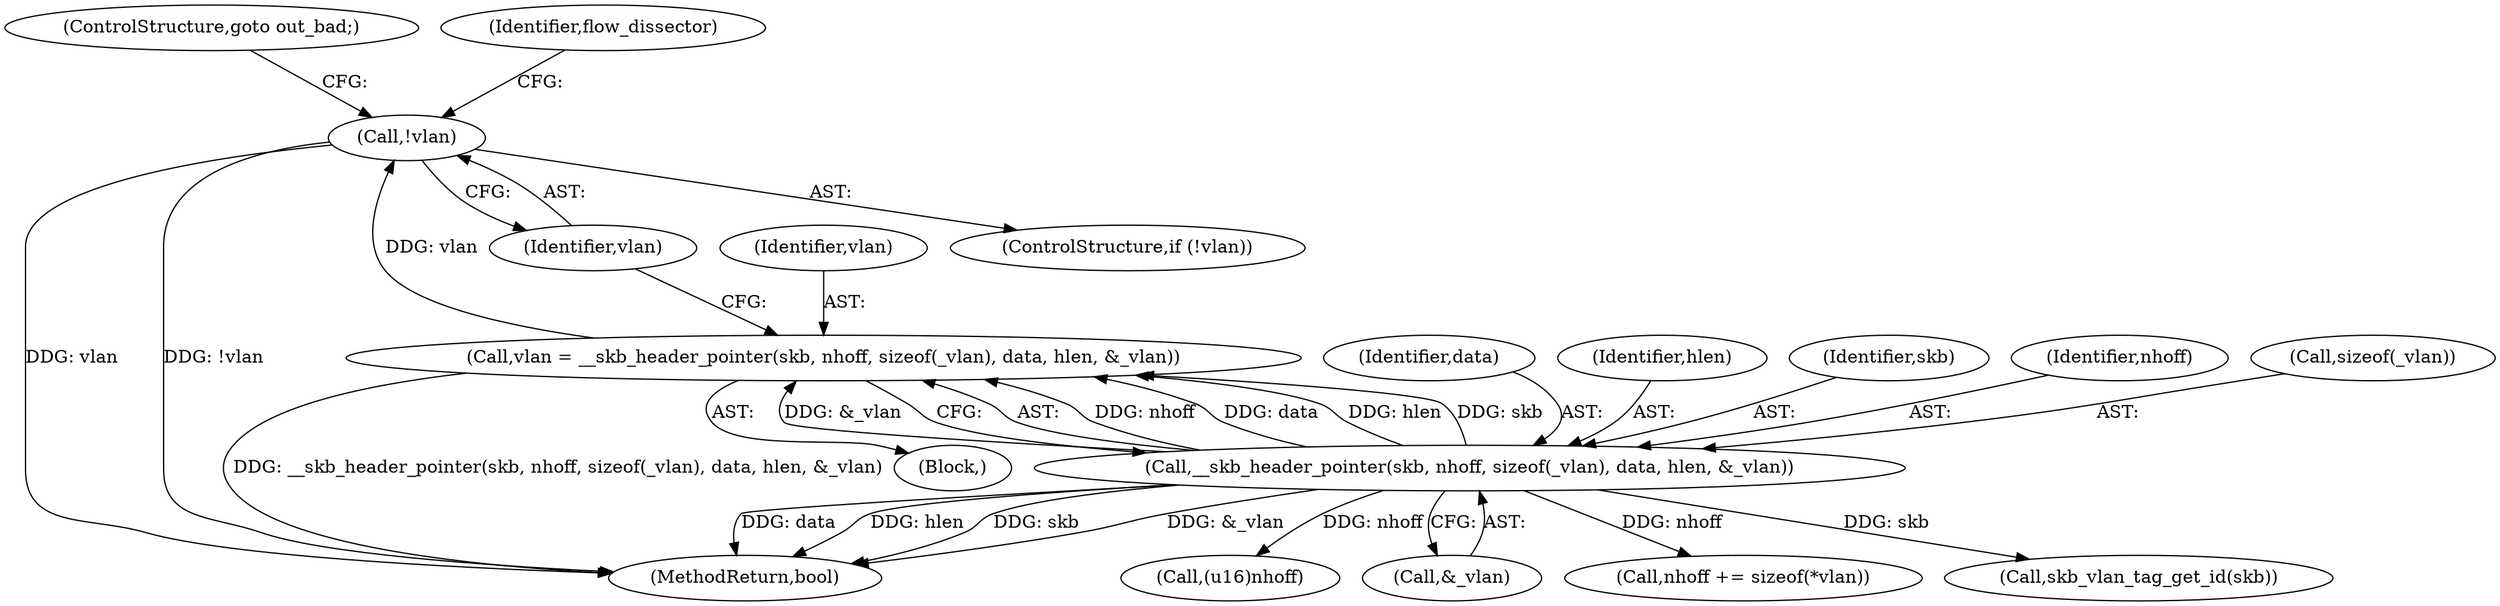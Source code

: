 digraph "0_linux_a6e544b0a88b53114bfa5a57e21b7be7a8dfc9d0@pointer" {
"1000360" [label="(Call,!vlan)"];
"1000348" [label="(Call,vlan = __skb_header_pointer(skb, nhoff, sizeof(_vlan), data, hlen, &_vlan))"];
"1000350" [label="(Call,__skb_header_pointer(skb, nhoff, sizeof(_vlan), data, hlen, &_vlan))"];
"1000348" [label="(Call,vlan = __skb_header_pointer(skb, nhoff, sizeof(_vlan), data, hlen, &_vlan))"];
"1000345" [label="(Block,)"];
"1000360" [label="(Call,!vlan)"];
"1000777" [label="(MethodReturn,bool)"];
"1000355" [label="(Identifier,data)"];
"1000772" [label="(Call,(u16)nhoff)"];
"1000356" [label="(Identifier,hlen)"];
"1000351" [label="(Identifier,skb)"];
"1000357" [label="(Call,&_vlan)"];
"1000350" [label="(Call,__skb_header_pointer(skb, nhoff, sizeof(_vlan), data, hlen, &_vlan))"];
"1000352" [label="(Identifier,nhoff)"];
"1000353" [label="(Call,sizeof(_vlan))"];
"1000385" [label="(Call,nhoff += sizeof(*vlan))"];
"1000359" [label="(ControlStructure,if (!vlan))"];
"1000361" [label="(Identifier,vlan)"];
"1000362" [label="(ControlStructure,goto out_bad;)"];
"1000349" [label="(Identifier,vlan)"];
"1000365" [label="(Identifier,flow_dissector)"];
"1000378" [label="(Call,skb_vlan_tag_get_id(skb))"];
"1000360" -> "1000359"  [label="AST: "];
"1000360" -> "1000361"  [label="CFG: "];
"1000361" -> "1000360"  [label="AST: "];
"1000362" -> "1000360"  [label="CFG: "];
"1000365" -> "1000360"  [label="CFG: "];
"1000360" -> "1000777"  [label="DDG: vlan"];
"1000360" -> "1000777"  [label="DDG: !vlan"];
"1000348" -> "1000360"  [label="DDG: vlan"];
"1000348" -> "1000345"  [label="AST: "];
"1000348" -> "1000350"  [label="CFG: "];
"1000349" -> "1000348"  [label="AST: "];
"1000350" -> "1000348"  [label="AST: "];
"1000361" -> "1000348"  [label="CFG: "];
"1000348" -> "1000777"  [label="DDG: __skb_header_pointer(skb, nhoff, sizeof(_vlan), data, hlen, &_vlan)"];
"1000350" -> "1000348"  [label="DDG: nhoff"];
"1000350" -> "1000348"  [label="DDG: data"];
"1000350" -> "1000348"  [label="DDG: hlen"];
"1000350" -> "1000348"  [label="DDG: skb"];
"1000350" -> "1000348"  [label="DDG: &_vlan"];
"1000350" -> "1000357"  [label="CFG: "];
"1000351" -> "1000350"  [label="AST: "];
"1000352" -> "1000350"  [label="AST: "];
"1000353" -> "1000350"  [label="AST: "];
"1000355" -> "1000350"  [label="AST: "];
"1000356" -> "1000350"  [label="AST: "];
"1000357" -> "1000350"  [label="AST: "];
"1000350" -> "1000777"  [label="DDG: hlen"];
"1000350" -> "1000777"  [label="DDG: skb"];
"1000350" -> "1000777"  [label="DDG: &_vlan"];
"1000350" -> "1000777"  [label="DDG: data"];
"1000350" -> "1000378"  [label="DDG: skb"];
"1000350" -> "1000385"  [label="DDG: nhoff"];
"1000350" -> "1000772"  [label="DDG: nhoff"];
}
